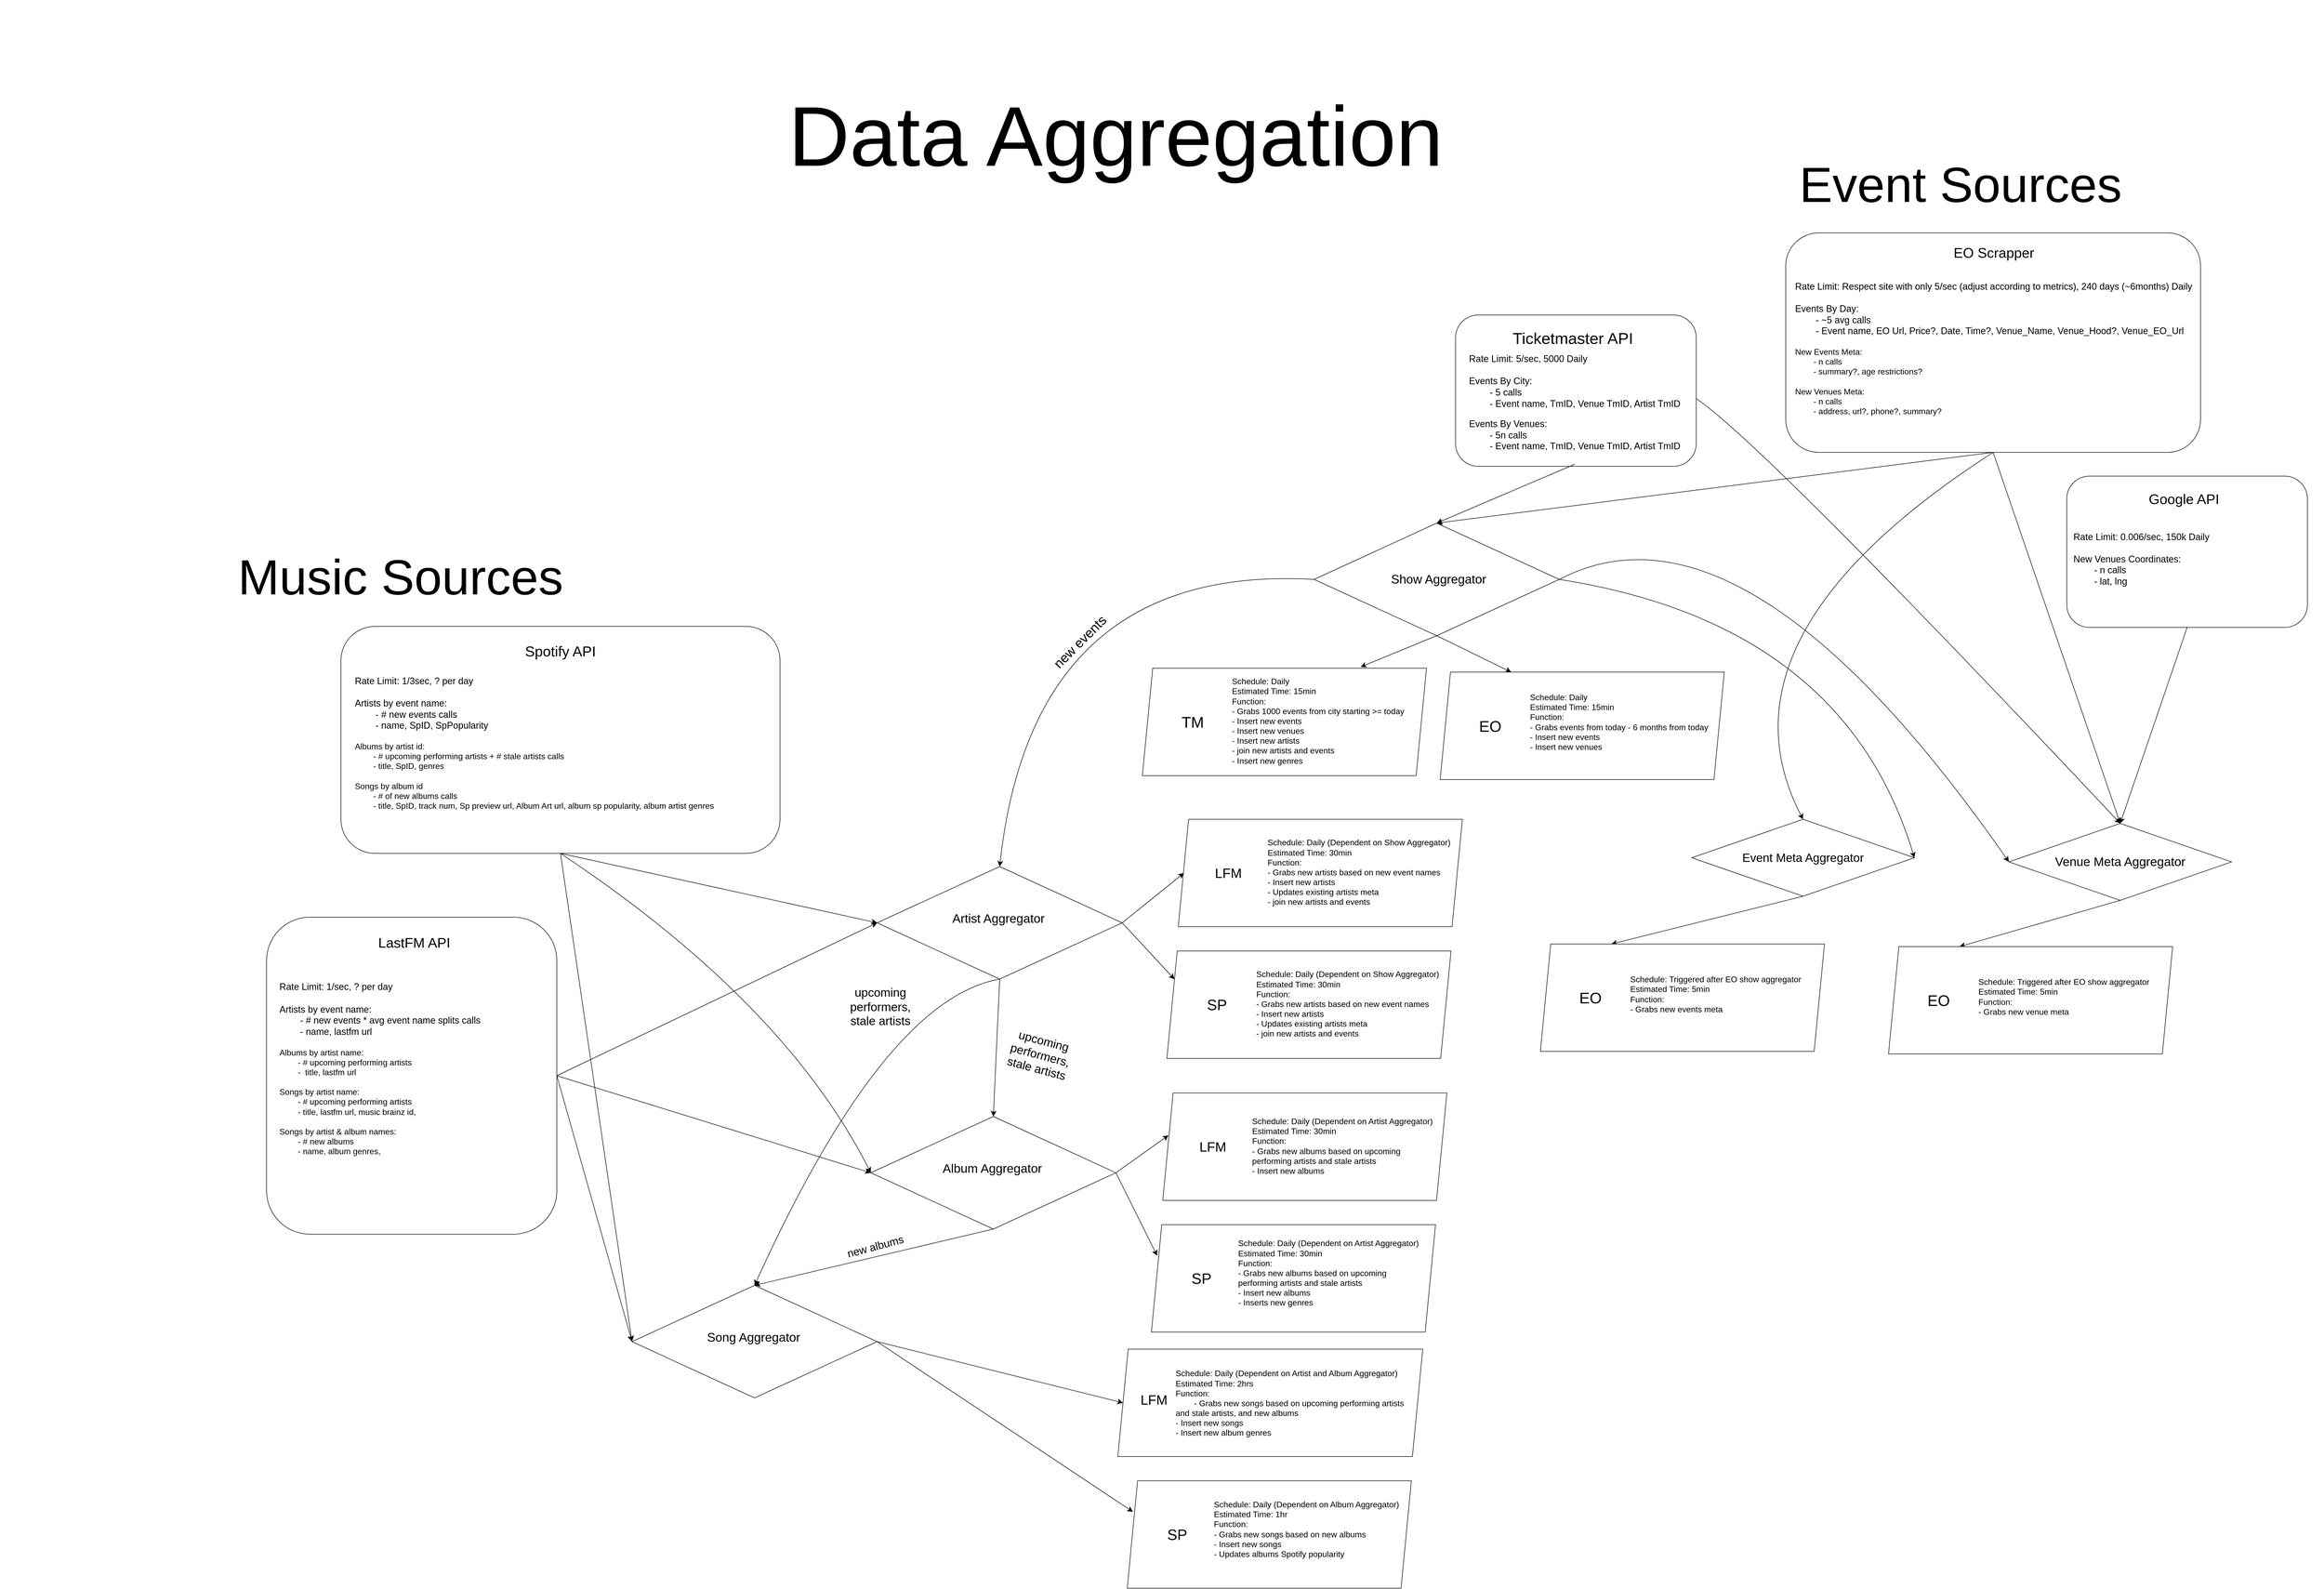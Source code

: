 <mxfile>
    <diagram id="7R0jdknlhqJP3lcYna-n" name="Page-1">
        <mxGraphModel dx="4154" dy="2015" grid="1" gridSize="10" guides="1" tooltips="0" connect="1" arrows="1" fold="1" page="0" pageScale="1" pageWidth="850" pageHeight="1100" math="0" shadow="0">
            <root>
                <mxCell id="0"/>
                <mxCell id="1" parent="0"/>
                <mxCell id="2" value="" style="rounded=1;whiteSpace=wrap;html=1;" vertex="1" parent="1">
                    <mxGeometry x="-96.25" y="-902" width="466" height="293" as="geometry"/>
                </mxCell>
                <mxCell id="3" style="edgeStyle=none;curved=1;rounded=0;orthogonalLoop=1;jettySize=auto;html=1;exitX=0.5;exitY=1;exitDx=0;exitDy=0;entryX=0.705;entryY=0.031;entryDx=0;entryDy=0;fontSize=12;startSize=8;endSize=8;entryPerimeter=0;" edge="1" parent="1" source="9" target="15">
                    <mxGeometry relative="1" as="geometry">
                        <mxPoint x="-16.75" y="-223" as="sourcePoint"/>
                    </mxGeometry>
                </mxCell>
                <mxCell id="4" style="edgeStyle=none;curved=1;rounded=0;orthogonalLoop=1;jettySize=auto;html=1;exitX=0.5;exitY=1;exitDx=0;exitDy=0;entryX=0.25;entryY=0;entryDx=0;entryDy=0;fontSize=12;startSize=8;endSize=8;" edge="1" parent="1" source="9" target="17">
                    <mxGeometry relative="1" as="geometry">
                        <mxPoint x="-16.75" y="-223" as="sourcePoint"/>
                    </mxGeometry>
                </mxCell>
                <mxCell id="5" style="edgeStyle=none;curved=1;rounded=0;orthogonalLoop=1;jettySize=auto;html=1;entryX=0.5;entryY=0;entryDx=0;entryDy=0;fontSize=12;startSize=8;endSize=8;exitX=0.5;exitY=1;exitDx=0;exitDy=0;" edge="1" parent="1" source="12" target="9">
                    <mxGeometry relative="1" as="geometry">
                        <mxPoint x="569" y="-454" as="sourcePoint"/>
                        <mxPoint x="499.25" y="-435" as="targetPoint"/>
                    </mxGeometry>
                </mxCell>
                <mxCell id="6" style="edgeStyle=none;curved=1;rounded=0;orthogonalLoop=1;jettySize=auto;html=1;exitX=1;exitY=0.5;exitDx=0;exitDy=0;entryX=1;entryY=0.5;entryDx=0;entryDy=0;fontSize=12;startSize=8;endSize=8;" edge="1" parent="1" source="9" target="27">
                    <mxGeometry relative="1" as="geometry">
                        <Array as="points">
                            <mxPoint x="656" y="-304"/>
                        </Array>
                    </mxGeometry>
                </mxCell>
                <mxCell id="7" style="edgeStyle=none;curved=1;rounded=0;orthogonalLoop=1;jettySize=auto;html=1;exitX=1;exitY=0.5;exitDx=0;exitDy=0;fontSize=12;startSize=8;endSize=8;entryX=0;entryY=0.5;entryDx=0;entryDy=0;" edge="1" parent="1" source="9" target="32">
                    <mxGeometry relative="1" as="geometry">
                        <Array as="points">
                            <mxPoint x="463" y="-577"/>
                        </Array>
                    </mxGeometry>
                </mxCell>
                <mxCell id="8" style="edgeStyle=none;curved=1;rounded=0;orthogonalLoop=1;jettySize=auto;html=1;exitX=0;exitY=0.5;exitDx=0;exitDy=0;entryX=0.5;entryY=0;entryDx=0;entryDy=0;fontSize=12;startSize=8;endSize=8;" edge="1" parent="1" source="9" target="45">
                    <mxGeometry relative="1" as="geometry">
                        <Array as="points">
                            <mxPoint x="-914" y="-421"/>
                        </Array>
                    </mxGeometry>
                </mxCell>
                <mxCell id="9" value="" style="rhombus;whiteSpace=wrap;html=1;" vertex="1" parent="1">
                    <mxGeometry x="-370" y="-499" width="474.5" height="218" as="geometry"/>
                </mxCell>
                <mxCell id="10" value="&lt;font style=&quot;font-size: 31px;&quot;&gt;Ticketmaster API&lt;/font&gt;" style="text;html=1;align=center;verticalAlign=middle;whiteSpace=wrap;rounded=0;fontSize=16;" vertex="1" parent="1">
                    <mxGeometry x="3.75" y="-898" width="254" height="81" as="geometry"/>
                </mxCell>
                <mxCell id="11" style="edgeStyle=none;curved=1;rounded=0;orthogonalLoop=1;jettySize=auto;html=1;exitX=1;exitY=0.5;exitDx=0;exitDy=0;entryX=0.5;entryY=0;entryDx=0;entryDy=0;fontSize=12;startSize=8;endSize=8;" edge="1" parent="1" source="12" target="32">
                    <mxGeometry relative="1" as="geometry">
                        <Array as="points">
                            <mxPoint x="496" y="-656"/>
                        </Array>
                    </mxGeometry>
                </mxCell>
                <mxCell id="12" value="&lt;p style=&quot;line-height: 120%;&quot;&gt;&lt;/p&gt;&lt;div style=&quot;font-size: 18px;&quot; align=&quot;left&quot;&gt;&lt;font style=&quot;font-size: 18px;&quot;&gt;Rate Limit: 5/sec, 5000 Daily&lt;/font&gt;&lt;/div&gt;&lt;div style=&quot;font-size: 18px;&quot; align=&quot;left&quot;&gt;&lt;br&gt;&lt;/div&gt;&lt;div style=&quot;font-size: 18px;&quot; align=&quot;left&quot;&gt;&lt;font style=&quot;font-size: 18px;&quot;&gt;Events By City:&lt;/font&gt;&lt;/div&gt;&lt;div style=&quot;font-size: 18px;&quot; align=&quot;left&quot;&gt;&lt;font style=&quot;font-size: 18px;&quot;&gt;&lt;span style=&quot;white-space: pre;&quot;&gt;&#9;&lt;/span&gt;- 5 calls&lt;/font&gt;&lt;/div&gt;&lt;div style=&quot;font-size: 18px;&quot; align=&quot;left&quot;&gt;&lt;font style=&quot;font-size: 18px;&quot;&gt;&lt;font style=&quot;font-size: 18px;&quot;&gt;&lt;span style=&quot;white-space: pre;&quot;&gt;&#9;&lt;/span&gt;- Event name, TmID, Venue TmID, Artist TmID&lt;/font&gt;&lt;font style=&quot;font-size: 18px;&quot;&gt;&lt;br&gt;&lt;/font&gt;&lt;/font&gt;&lt;/div&gt;&lt;p style=&quot;font-size: 18px;&quot;&gt;&lt;/p&gt;&lt;div style=&quot;font-size: 18px;&quot; align=&quot;left&quot;&gt;&lt;font style=&quot;font-size: 18px;&quot;&gt;Events By Venues:&lt;/font&gt;&lt;/div&gt;&lt;div style=&quot;font-size: 18px;&quot; align=&quot;left&quot;&gt;&lt;font style=&quot;font-size: 18px;&quot;&gt;&lt;span style=&quot;white-space: pre;&quot;&gt;&#9;&lt;/span&gt;- 5n calls&lt;/font&gt;&lt;/div&gt;&lt;div style=&quot;font-size: 18px;&quot; align=&quot;left&quot;&gt;&lt;font style=&quot;font-size: 18px;&quot;&gt;&lt;span style=&quot;white-space: pre;&quot;&gt;&#9;&lt;/span&gt;- Event name, TmID, Venue TmID, Artist TmID&lt;/font&gt;&lt;br&gt;&lt;/div&gt;" style="text;html=1;align=center;verticalAlign=middle;whiteSpace=wrap;rounded=0;fontSize=16;" vertex="1" parent="1">
                    <mxGeometry x="-101" y="-867" width="470.75" height="254" as="geometry"/>
                </mxCell>
                <mxCell id="13" value="&lt;font style=&quot;font-size: 24px;&quot;&gt;Show Aggregator&lt;/font&gt;" style="text;strokeColor=none;fillColor=none;html=1;align=center;verticalAlign=middle;whiteSpace=wrap;rounded=0;fontSize=16;" vertex="1" parent="1">
                    <mxGeometry x="-259" y="-426" width="260" height="72" as="geometry"/>
                </mxCell>
                <mxCell id="14" value="" style="shape=parallelogram;perimeter=parallelogramPerimeter;whiteSpace=wrap;html=1;fixedSize=1;" vertex="1" parent="1">
                    <mxGeometry x="-702.5" y="-218" width="550" height="208" as="geometry"/>
                </mxCell>
                <mxCell id="15" value="&lt;div&gt;Schedule: Daily&lt;/div&gt;&lt;div&gt;Estimated Time: 15min&lt;/div&gt;&lt;div&gt;Function:&lt;/div&gt;&lt;div&gt;- Grabs 1000 events from city starting &amp;gt;= today&lt;br&gt;&lt;/div&gt;&lt;div&gt;- Insert new events&lt;br&gt;&lt;/div&gt;&lt;div&gt;- Insert new venues &lt;br&gt;&lt;/div&gt;&lt;div&gt;- Insert new artists &lt;br&gt;&lt;/div&gt;&lt;div&gt;- join new artists and events&lt;br&gt;&lt;/div&gt;&lt;div&gt;- Insert new genres&lt;br&gt;&lt;/div&gt;" style="text;strokeColor=none;fillColor=none;html=1;align=left;verticalAlign=middle;whiteSpace=wrap;rounded=0;fontSize=16;" vertex="1" parent="1">
                    <mxGeometry x="-531.5" y="-227.5" width="357" height="223" as="geometry"/>
                </mxCell>
                <mxCell id="16" value="&lt;font style=&quot;font-size: 30px;&quot;&gt;TM&lt;/font&gt;" style="text;strokeColor=none;fillColor=none;html=1;align=center;verticalAlign=middle;whiteSpace=wrap;rounded=0;fontSize=16;" vertex="1" parent="1">
                    <mxGeometry x="-691.5" y="-158" width="172" height="88" as="geometry"/>
                </mxCell>
                <mxCell id="17" value="" style="shape=parallelogram;perimeter=parallelogramPerimeter;whiteSpace=wrap;html=1;fixedSize=1;" vertex="1" parent="1">
                    <mxGeometry x="-126" y="-210.5" width="550" height="208" as="geometry"/>
                </mxCell>
                <mxCell id="18" value="&lt;font style=&quot;font-size: 30px;&quot;&gt;EO&lt;/font&gt;" style="text;strokeColor=none;fillColor=none;html=1;align=center;verticalAlign=middle;whiteSpace=wrap;rounded=0;fontSize=16;" vertex="1" parent="1">
                    <mxGeometry x="-115" y="-150.5" width="172" height="88" as="geometry"/>
                </mxCell>
                <mxCell id="19" value="&lt;div&gt;Schedule: Daily&lt;/div&gt;&lt;div&gt;Estimated Time: 15min&lt;/div&gt;&lt;div&gt;Function:&lt;/div&gt;&lt;div&gt;- Grabs events from today - 6 months from today&lt;/div&gt;&lt;div&gt;- Insert new events&lt;br&gt;&lt;/div&gt;&lt;div&gt;- Insert new venues&lt;br&gt;&lt;/div&gt;" style="text;strokeColor=none;fillColor=none;html=1;align=left;verticalAlign=middle;whiteSpace=wrap;rounded=0;fontSize=16;" vertex="1" parent="1">
                    <mxGeometry x="46" y="-225.5" width="357" height="223" as="geometry"/>
                </mxCell>
                <mxCell id="20" style="edgeStyle=none;curved=1;rounded=0;orthogonalLoop=1;jettySize=auto;html=1;exitX=0.5;exitY=1;exitDx=0;exitDy=0;entryX=0.5;entryY=0;entryDx=0;entryDy=0;fontSize=12;startSize=8;endSize=8;" edge="1" parent="1" source="21" target="32">
                    <mxGeometry relative="1" as="geometry"/>
                </mxCell>
                <mxCell id="21" value="" style="rounded=1;whiteSpace=wrap;html=1;" vertex="1" parent="1">
                    <mxGeometry x="543" y="-1061" width="803" height="425" as="geometry"/>
                </mxCell>
                <mxCell id="22" value="&lt;font style=&quot;font-size: 27px;&quot;&gt;EO Scrapper&lt;/font&gt;" style="text;html=1;align=center;verticalAlign=middle;whiteSpace=wrap;rounded=0;fontSize=16;" vertex="1" parent="1">
                    <mxGeometry x="818.5" y="-1063" width="254" height="81" as="geometry"/>
                </mxCell>
                <mxCell id="23" style="edgeStyle=none;curved=1;rounded=0;orthogonalLoop=1;jettySize=auto;html=1;exitX=0.5;exitY=1;exitDx=0;exitDy=0;entryX=0.5;entryY=0;entryDx=0;entryDy=0;fontSize=12;startSize=8;endSize=8;" edge="1" parent="1" source="21" target="9">
                    <mxGeometry relative="1" as="geometry">
                        <mxPoint x="499.25" y="-435" as="targetPoint"/>
                    </mxGeometry>
                </mxCell>
                <mxCell id="24" style="edgeStyle=none;curved=1;rounded=0;orthogonalLoop=1;jettySize=auto;html=1;entryX=0.5;entryY=0;entryDx=0;entryDy=0;fontSize=12;startSize=8;endSize=8;exitX=0.5;exitY=1;exitDx=0;exitDy=0;" edge="1" parent="1" source="21" target="27">
                    <mxGeometry relative="1" as="geometry">
                        <mxPoint x="603" y="-604" as="sourcePoint"/>
                        <Array as="points">
                            <mxPoint x="392" y="-280"/>
                        </Array>
                    </mxGeometry>
                </mxCell>
                <mxCell id="25" value="&lt;p style=&quot;line-height: 120%;&quot;&gt;&lt;/p&gt;&lt;div style=&quot;font-size: 18px;&quot; align=&quot;left&quot;&gt;&lt;font style=&quot;font-size: 18px;&quot;&gt;Rate Limit: Respect site with only 5/sec (adjust according to metrics), 240 days (~6months) Daily&lt;br&gt;&lt;/font&gt;&lt;/div&gt;&lt;div style=&quot;font-size: 18px;&quot; align=&quot;left&quot;&gt;&lt;br&gt;&lt;/div&gt;&lt;div style=&quot;font-size: 18px;&quot; align=&quot;left&quot;&gt;&lt;font style=&quot;font-size: 18px;&quot;&gt;Events By Day:&lt;/font&gt;&lt;/div&gt;&lt;div style=&quot;font-size: 18px;&quot; align=&quot;left&quot;&gt;&lt;font style=&quot;font-size: 18px;&quot;&gt;&lt;span style=&quot;white-space: pre;&quot;&gt;&#9;&lt;/span&gt;- ~5 avg calls&lt;/font&gt;&lt;/div&gt;&lt;div style=&quot;font-size: 18px;&quot; align=&quot;left&quot;&gt;&lt;font style=&quot;font-size: 18px;&quot;&gt;&lt;font style=&quot;font-size: 18px;&quot;&gt;&lt;span style=&quot;white-space: pre;&quot;&gt;&#9;&lt;/span&gt;- Event name, EO Url, Price?, Date, Time?, Venue_Name&lt;/font&gt;&lt;font style=&quot;font-size: 18px;&quot;&gt;, Venue_Hood?, Venue_EO_Url&lt;br&gt;&lt;/font&gt;&lt;/font&gt;&lt;/div&gt;&lt;div align=&quot;left&quot;&gt;&lt;br&gt;&lt;/div&gt;&lt;div align=&quot;left&quot;&gt;New Events Meta:&lt;/div&gt;&lt;div align=&quot;left&quot;&gt;&lt;span style=&quot;white-space: pre;&quot;&gt;&#9;&lt;/span&gt;- n calls&lt;/div&gt;&lt;div align=&quot;left&quot;&gt;&lt;span style=&quot;white-space: pre;&quot;&gt;&#9;&lt;/span&gt;- summary?, age restrictions?&lt;/div&gt;&lt;div align=&quot;left&quot;&gt;&lt;br&gt;&lt;/div&gt;&lt;div align=&quot;left&quot;&gt;New Venues Meta:&lt;/div&gt;&lt;div align=&quot;left&quot;&gt;&lt;span style=&quot;white-space: pre;&quot;&gt;&#9;&lt;/span&gt;- n calls&lt;/div&gt;&lt;div align=&quot;left&quot;&gt;&lt;span style=&quot;white-space: pre;&quot;&gt;&#9;&lt;/span&gt;- address, url?, phone?, summary?&lt;br&gt;&lt;/div&gt;" style="text;html=1;align=center;verticalAlign=middle;whiteSpace=wrap;rounded=0;fontSize=16;" vertex="1" parent="1">
                    <mxGeometry x="556" y="-1035" width="779" height="379" as="geometry"/>
                </mxCell>
                <mxCell id="26" style="edgeStyle=none;curved=1;rounded=0;orthogonalLoop=1;jettySize=auto;html=1;exitX=0.5;exitY=1;exitDx=0;exitDy=0;entryX=0.25;entryY=0;entryDx=0;entryDy=0;fontSize=12;startSize=8;endSize=8;" edge="1" parent="1" source="27" target="28">
                    <mxGeometry relative="1" as="geometry"/>
                </mxCell>
                <mxCell id="27" value="&lt;font style=&quot;font-size: 23px;&quot;&gt;Event Meta Aggregator&lt;/font&gt;" style="rhombus;whiteSpace=wrap;html=1;" vertex="1" parent="1">
                    <mxGeometry x="361" y="74.5" width="431" height="149" as="geometry"/>
                </mxCell>
                <mxCell id="28" value="" style="shape=parallelogram;perimeter=parallelogramPerimeter;whiteSpace=wrap;html=1;fixedSize=1;" vertex="1" parent="1">
                    <mxGeometry x="68" y="316" width="550" height="208" as="geometry"/>
                </mxCell>
                <mxCell id="29" value="&lt;font style=&quot;font-size: 30px;&quot;&gt;EO&lt;/font&gt;" style="text;strokeColor=none;fillColor=none;html=1;align=center;verticalAlign=middle;whiteSpace=wrap;rounded=0;fontSize=16;" vertex="1" parent="1">
                    <mxGeometry x="79" y="376" width="172" height="88" as="geometry"/>
                </mxCell>
                <mxCell id="30" value="&lt;div&gt;Schedule: Triggered after EO show aggregator&lt;br&gt;&lt;/div&gt;&lt;div&gt;Estimated Time: 5min&lt;/div&gt;&lt;div&gt;Function:&lt;/div&gt;&lt;div&gt;- Grabs new events meta&lt;br&gt;&lt;/div&gt;" style="text;strokeColor=none;fillColor=none;html=1;align=left;verticalAlign=middle;whiteSpace=wrap;rounded=0;fontSize=16;" vertex="1" parent="1">
                    <mxGeometry x="240" y="301" width="357" height="223" as="geometry"/>
                </mxCell>
                <mxCell id="31" style="edgeStyle=none;curved=1;rounded=0;orthogonalLoop=1;jettySize=auto;html=1;exitX=0.5;exitY=1;exitDx=0;exitDy=0;entryX=0.25;entryY=0;entryDx=0;entryDy=0;fontSize=12;startSize=8;endSize=8;" edge="1" parent="1" source="32" target="33">
                    <mxGeometry relative="1" as="geometry"/>
                </mxCell>
                <mxCell id="32" value="&lt;font style=&quot;font-size: 24px;&quot;&gt;Venue Meta Aggregator&lt;/font&gt;" style="rhombus;whiteSpace=wrap;html=1;" vertex="1" parent="1">
                    <mxGeometry x="975" y="82.5" width="431" height="149" as="geometry"/>
                </mxCell>
                <mxCell id="33" value="" style="shape=parallelogram;perimeter=parallelogramPerimeter;whiteSpace=wrap;html=1;fixedSize=1;" vertex="1" parent="1">
                    <mxGeometry x="742" y="321" width="550" height="208" as="geometry"/>
                </mxCell>
                <mxCell id="34" value="&lt;font style=&quot;font-size: 30px;&quot;&gt;EO&lt;/font&gt;" style="text;strokeColor=none;fillColor=none;html=1;align=center;verticalAlign=middle;whiteSpace=wrap;rounded=0;fontSize=16;" vertex="1" parent="1">
                    <mxGeometry x="753" y="381" width="172" height="88" as="geometry"/>
                </mxCell>
                <mxCell id="35" value="&lt;div&gt;Schedule: Triggered after EO show aggregator&lt;br&gt;&lt;/div&gt;&lt;div&gt;Estimated Time: 5min&lt;/div&gt;&lt;div&gt;Function:&lt;/div&gt;&lt;div&gt;- Grabs new venue meta&lt;br&gt;&lt;/div&gt;" style="text;strokeColor=none;fillColor=none;html=1;align=left;verticalAlign=middle;whiteSpace=wrap;rounded=0;fontSize=16;" vertex="1" parent="1">
                    <mxGeometry x="914" y="306" width="357" height="223" as="geometry"/>
                </mxCell>
                <mxCell id="36" style="edgeStyle=none;curved=1;rounded=0;orthogonalLoop=1;jettySize=auto;html=1;exitX=0.5;exitY=1;exitDx=0;exitDy=0;entryX=0;entryY=0.5;entryDx=0;entryDy=0;fontSize=12;startSize=8;endSize=8;" edge="1" parent="1" source="39" target="45">
                    <mxGeometry relative="1" as="geometry"/>
                </mxCell>
                <mxCell id="37" style="edgeStyle=none;curved=1;rounded=0;orthogonalLoop=1;jettySize=auto;html=1;exitX=0.5;exitY=1;exitDx=0;exitDy=0;entryX=0;entryY=0.5;entryDx=0;entryDy=0;fontSize=12;startSize=8;endSize=8;" edge="1" parent="1" source="39" target="67">
                    <mxGeometry relative="1" as="geometry">
                        <Array as="points">
                            <mxPoint x="-1396" y="428"/>
                        </Array>
                    </mxGeometry>
                </mxCell>
                <mxCell id="38" style="edgeStyle=none;curved=1;rounded=0;orthogonalLoop=1;jettySize=auto;html=1;exitX=0.5;exitY=1;exitDx=0;exitDy=0;entryX=0;entryY=0.5;entryDx=0;entryDy=0;fontSize=12;startSize=8;endSize=8;" edge="1" parent="1" source="39" target="77">
                    <mxGeometry relative="1" as="geometry"/>
                </mxCell>
                <mxCell id="39" value="" style="rounded=1;whiteSpace=wrap;html=1;" vertex="1" parent="1">
                    <mxGeometry x="-2254" y="-299" width="850" height="439.5" as="geometry"/>
                </mxCell>
                <mxCell id="40" value="&lt;font style=&quot;font-size: 28px;&quot;&gt;Spotify API&lt;/font&gt;" style="text;html=1;align=center;verticalAlign=middle;whiteSpace=wrap;rounded=0;fontSize=16;" vertex="1" parent="1">
                    <mxGeometry x="-1973" y="-299" width="288" height="95" as="geometry"/>
                </mxCell>
                <mxCell id="41" value="&lt;p align=&quot;left&quot; style=&quot;line-height: 120%;&quot;&gt;&lt;/p&gt;&lt;div align=&quot;left&quot; style=&quot;font-size: 18px;&quot;&gt;&lt;font style=&quot;font-size: 18px;&quot;&gt;Rate Limit: 1/3sec, ? per day&lt;br&gt;&lt;/font&gt;&lt;/div&gt;&lt;div align=&quot;left&quot; style=&quot;font-size: 18px;&quot;&gt;&lt;br&gt;&lt;/div&gt;&lt;div align=&quot;left&quot; style=&quot;font-size: 18px;&quot;&gt;&lt;font style=&quot;font-size: 18px;&quot;&gt;Artists by event name:&lt;/font&gt;&lt;/div&gt;&lt;div align=&quot;left&quot; style=&quot;font-size: 18px;&quot;&gt;&lt;font style=&quot;font-size: 18px;&quot;&gt;&lt;span style=&quot;white-space: pre;&quot;&gt;&#9;&lt;/span&gt;- # new events calls&lt;/font&gt;&lt;/div&gt;&lt;div align=&quot;left&quot; style=&quot;font-size: 18px;&quot;&gt;&lt;font style=&quot;font-size: 18px;&quot;&gt;&lt;span style=&quot;white-space: pre;&quot;&gt;&#9;&lt;/span&gt;- name, SpID, SpPopularity&lt;br&gt;&lt;/font&gt;&lt;/div&gt;&lt;div align=&quot;left&quot;&gt;&lt;br&gt;&lt;/div&gt;&lt;div&gt;Albums by artist id:&lt;/div&gt;&lt;div&gt;&lt;span style=&quot;white-space: pre;&quot;&gt;&#9;&lt;/span&gt;- # upcoming performing artists + # stale artists calls&lt;br&gt;&lt;/div&gt;&lt;div&gt;&lt;span style=&quot;white-space: pre;&quot;&gt;&#9;&lt;/span&gt;- title, SpID, genres&lt;/div&gt;&lt;div&gt;&lt;br&gt;&lt;/div&gt;&lt;div&gt;Songs by album id&lt;/div&gt;&lt;div&gt;&lt;span style=&quot;white-space: pre;&quot;&gt;&#9;&lt;/span&gt;- # of new albums calls&lt;/div&gt;&lt;div&gt;&lt;span style=&quot;white-space: pre;&quot;&gt;&#9;&lt;/span&gt;- title, SpID, track num, Sp preview url, Album Art url, album sp popularity, album artist genres&lt;br&gt;&lt;/div&gt;" style="text;html=1;align=left;verticalAlign=middle;whiteSpace=wrap;rounded=0;fontSize=16;" vertex="1" parent="1">
                    <mxGeometry x="-2229" y="-271" width="926" height="379" as="geometry"/>
                </mxCell>
                <mxCell id="42" style="edgeStyle=none;curved=1;rounded=0;orthogonalLoop=1;jettySize=auto;html=1;exitX=1;exitY=0.5;exitDx=0;exitDy=0;entryX=0;entryY=0.5;entryDx=0;entryDy=0;fontSize=12;startSize=8;endSize=8;" edge="1" parent="1" source="45" target="63">
                    <mxGeometry relative="1" as="geometry"/>
                </mxCell>
                <mxCell id="43" style="edgeStyle=none;curved=1;rounded=0;orthogonalLoop=1;jettySize=auto;html=1;exitX=0.5;exitY=1;exitDx=0;exitDy=0;entryX=0.5;entryY=0;entryDx=0;entryDy=0;fontSize=12;startSize=8;endSize=8;" edge="1" parent="1" source="45" target="67">
                    <mxGeometry relative="1" as="geometry"/>
                </mxCell>
                <mxCell id="44" style="edgeStyle=none;curved=1;rounded=0;orthogonalLoop=1;jettySize=auto;html=1;exitX=0.5;exitY=1;exitDx=0;exitDy=0;entryX=0.5;entryY=0;entryDx=0;entryDy=0;fontSize=12;startSize=8;endSize=8;" edge="1" parent="1" source="45" target="77">
                    <mxGeometry relative="1" as="geometry">
                        <Array as="points">
                            <mxPoint x="-1202" y="423"/>
                        </Array>
                    </mxGeometry>
                </mxCell>
                <mxCell id="45" value="" style="rhombus;whiteSpace=wrap;html=1;" vertex="1" parent="1">
                    <mxGeometry x="-1216" y="166" width="474.5" height="218" as="geometry"/>
                </mxCell>
                <mxCell id="46" value="&lt;font style=&quot;font-size: 24px;&quot;&gt;Artist Aggregator&lt;/font&gt;" style="text;strokeColor=none;fillColor=none;html=1;align=center;verticalAlign=middle;whiteSpace=wrap;rounded=0;fontSize=16;" vertex="1" parent="1">
                    <mxGeometry x="-1111" y="231" width="260" height="72" as="geometry"/>
                </mxCell>
                <mxCell id="47" style="edgeStyle=none;curved=1;rounded=0;orthogonalLoop=1;jettySize=auto;html=1;exitX=0.5;exitY=1;exitDx=0;exitDy=0;entryX=0.5;entryY=0;entryDx=0;entryDy=0;fontSize=12;startSize=8;endSize=8;" edge="1" parent="1" source="48" target="32">
                    <mxGeometry relative="1" as="geometry"/>
                </mxCell>
                <mxCell id="48" value="" style="rounded=1;whiteSpace=wrap;html=1;" vertex="1" parent="1">
                    <mxGeometry x="1087" y="-590" width="466" height="293" as="geometry"/>
                </mxCell>
                <mxCell id="49" value="&lt;font style=&quot;font-size: 27px;&quot;&gt;Google API&lt;/font&gt;" style="text;html=1;align=center;verticalAlign=middle;whiteSpace=wrap;rounded=0;fontSize=16;" vertex="1" parent="1">
                    <mxGeometry x="1187" y="-586" width="254" height="81" as="geometry"/>
                </mxCell>
                <mxCell id="50" value="&lt;p align=&quot;left&quot; style=&quot;line-height: 120%;&quot;&gt;&lt;/p&gt;&lt;div align=&quot;left&quot; style=&quot;font-size: 18px;&quot;&gt;&lt;font style=&quot;font-size: 18px;&quot;&gt;Rate Limit: 0.006/sec, 150k Daily&lt;/font&gt;&lt;/div&gt;&lt;div align=&quot;left&quot; style=&quot;font-size: 18px;&quot;&gt;&lt;br&gt;&lt;/div&gt;&lt;div align=&quot;left&quot; style=&quot;font-size: 18px;&quot;&gt;&lt;font style=&quot;font-size: 18px;&quot;&gt;New Venues Coordinates:&lt;/font&gt;&lt;/div&gt;&lt;div align=&quot;left&quot; style=&quot;font-size: 18px;&quot;&gt;&lt;font style=&quot;font-size: 18px;&quot;&gt;&lt;span style=&quot;white-space: pre;&quot;&gt;&#9;&lt;/span&gt;- n calls&lt;/font&gt;&lt;/div&gt;&lt;div align=&quot;left&quot; style=&quot;font-size: 18px;&quot;&gt;&lt;font style=&quot;font-size: 18px;&quot;&gt;&lt;font style=&quot;font-size: 18px;&quot;&gt;&lt;span style=&quot;white-space: pre;&quot;&gt;&#9;&lt;/span&gt;- lat, lng&lt;/font&gt;&lt;font style=&quot;font-size: 18px;&quot;&gt;&lt;br&gt;&lt;/font&gt;&lt;/font&gt;&lt;/div&gt;" style="text;html=1;align=left;verticalAlign=middle;whiteSpace=wrap;rounded=0;fontSize=16;" vertex="1" parent="1">
                    <mxGeometry x="1098.25" y="-507" width="470.75" height="140" as="geometry"/>
                </mxCell>
                <mxCell id="51" style="edgeStyle=none;curved=1;rounded=0;orthogonalLoop=1;jettySize=auto;html=1;exitX=1;exitY=0.5;exitDx=0;exitDy=0;entryX=0;entryY=0.5;entryDx=0;entryDy=0;fontSize=12;startSize=8;endSize=8;" edge="1" parent="1" source="54" target="45">
                    <mxGeometry relative="1" as="geometry"/>
                </mxCell>
                <mxCell id="52" style="edgeStyle=none;curved=1;rounded=0;orthogonalLoop=1;jettySize=auto;html=1;exitX=1;exitY=0.5;exitDx=0;exitDy=0;entryX=0;entryY=0.5;entryDx=0;entryDy=0;fontSize=12;startSize=8;endSize=8;" edge="1" parent="1" source="54" target="67">
                    <mxGeometry relative="1" as="geometry"/>
                </mxCell>
                <mxCell id="53" style="edgeStyle=none;curved=1;rounded=0;orthogonalLoop=1;jettySize=auto;html=1;exitX=1;exitY=0.5;exitDx=0;exitDy=0;entryX=0;entryY=0.5;entryDx=0;entryDy=0;fontSize=12;startSize=8;endSize=8;" edge="1" parent="1" source="54" target="77">
                    <mxGeometry relative="1" as="geometry">
                        <Array as="points"/>
                    </mxGeometry>
                </mxCell>
                <mxCell id="54" value="" style="rounded=1;whiteSpace=wrap;html=1;" vertex="1" parent="1">
                    <mxGeometry x="-2398" y="264" width="562" height="614" as="geometry"/>
                </mxCell>
                <mxCell id="55" value="&lt;font style=&quot;font-size: 27px;&quot;&gt;LastFM API&lt;/font&gt;" style="text;html=1;align=center;verticalAlign=middle;whiteSpace=wrap;rounded=0;fontSize=16;" vertex="1" parent="1">
                    <mxGeometry x="-2256" y="266" width="288" height="95" as="geometry"/>
                </mxCell>
                <mxCell id="56" value="&lt;p align=&quot;left&quot; style=&quot;line-height: 120%;&quot;&gt;&lt;/p&gt;&lt;div align=&quot;left&quot; style=&quot;font-size: 18px;&quot;&gt;&lt;font style=&quot;font-size: 18px;&quot;&gt;Rate Limit: 1/sec, ? per day&lt;br&gt;&lt;/font&gt;&lt;/div&gt;&lt;div align=&quot;left&quot; style=&quot;font-size: 18px;&quot;&gt;&lt;br&gt;&lt;/div&gt;&lt;div align=&quot;left&quot; style=&quot;font-size: 18px;&quot;&gt;&lt;font style=&quot;font-size: 18px;&quot;&gt;Artists by event name:&lt;/font&gt;&lt;/div&gt;&lt;div align=&quot;left&quot; style=&quot;font-size: 18px;&quot;&gt;&lt;font style=&quot;font-size: 18px;&quot;&gt;&lt;span style=&quot;white-space: pre;&quot;&gt;&#9;&lt;/span&gt;- # new events * avg event name splits calls&lt;br&gt;&lt;/font&gt;&lt;/div&gt;&lt;div align=&quot;left&quot; style=&quot;font-size: 18px;&quot;&gt;&lt;font style=&quot;font-size: 18px;&quot;&gt;&lt;span style=&quot;white-space: pre;&quot;&gt;&#9;&lt;/span&gt;- name, lastfm url&lt;br&gt;&lt;/font&gt;&lt;/div&gt;&lt;div align=&quot;left&quot;&gt;&lt;br&gt;&lt;/div&gt;&lt;div&gt;Albums by artist name:&lt;/div&gt;&lt;div&gt;&lt;span style=&quot;white-space: pre;&quot;&gt;&#9;&lt;/span&gt;- # upcoming performing artists&lt;/div&gt;&lt;div&gt;&lt;span style=&quot;white-space: pre;&quot;&gt;&#9;&lt;/span&gt;-&amp;nbsp; title, lastfm url&lt;/div&gt;&lt;div&gt;&lt;br&gt;&lt;/div&gt;&lt;div&gt;Songs by artist name:&lt;/div&gt;&lt;div&gt;&lt;span style=&quot;white-space: pre;&quot;&gt;&#9;&lt;/span&gt;- # upcoming performing artists&lt;/div&gt;&lt;div&gt;&lt;span style=&quot;white-space: pre;&quot;&gt;&#9;&lt;/span&gt;- title, lastfm url, music brainz id,&lt;/div&gt;&lt;div&gt;&lt;br&gt;&lt;/div&gt;&lt;div&gt;Songs by artist &amp;amp; album names:&lt;/div&gt;&lt;div&gt;&lt;span style=&quot;white-space: pre;&quot;&gt;&#9;&lt;/span&gt;- # new albums&lt;/div&gt;&lt;div&gt;&lt;span style=&quot;white-space: pre;&quot;&gt;&#9;&lt;/span&gt;- name, album genres,&lt;br&gt;&lt;/div&gt;" style="text;html=1;align=left;verticalAlign=middle;whiteSpace=wrap;rounded=0;fontSize=16;" vertex="1" parent="1">
                    <mxGeometry x="-2375" y="364" width="505" height="371" as="geometry"/>
                </mxCell>
                <mxCell id="57" style="edgeStyle=none;curved=1;rounded=0;orthogonalLoop=1;jettySize=auto;html=1;exitX=1;exitY=0.5;exitDx=0;exitDy=0;entryX=0;entryY=0.25;entryDx=0;entryDy=0;fontSize=12;startSize=8;endSize=8;" edge="1" parent="1" source="45" target="58">
                    <mxGeometry relative="1" as="geometry">
                        <mxPoint x="-625.5" y="649" as="sourcePoint"/>
                    </mxGeometry>
                </mxCell>
                <mxCell id="58" value="" style="shape=parallelogram;perimeter=parallelogramPerimeter;whiteSpace=wrap;html=1;fixedSize=1;" vertex="1" parent="1">
                    <mxGeometry x="-655" y="329.5" width="550" height="208" as="geometry"/>
                </mxCell>
                <mxCell id="59" value="&lt;div&gt;Schedule: Daily (Dependent on Show Aggregator)&lt;br&gt;&lt;/div&gt;&lt;div&gt;Estimated Time: 30min&lt;/div&gt;&lt;div&gt;Function:&lt;/div&gt;&lt;div&gt;- Grabs new artists based on new event names&lt;br&gt;&lt;/div&gt;&lt;div&gt;- Insert new artists&lt;br&gt;&lt;/div&gt;&lt;div&gt;- Updates existing artists meta&lt;br&gt;&lt;/div&gt;&lt;div&gt;- join new artists and events&lt;br&gt;&lt;/div&gt;" style="text;strokeColor=none;fillColor=none;html=1;align=left;verticalAlign=middle;whiteSpace=wrap;rounded=0;fontSize=16;" vertex="1" parent="1">
                    <mxGeometry x="-484" y="320" width="357" height="223" as="geometry"/>
                </mxCell>
                <mxCell id="60" value="&lt;font style=&quot;font-size: 29px;&quot;&gt;SP&lt;/font&gt;" style="text;strokeColor=none;fillColor=none;html=1;align=center;verticalAlign=middle;whiteSpace=wrap;rounded=0;fontSize=16;" vertex="1" parent="1">
                    <mxGeometry x="-644" y="389.5" width="172" height="88" as="geometry"/>
                </mxCell>
                <mxCell id="61" value="" style="shape=parallelogram;perimeter=parallelogramPerimeter;whiteSpace=wrap;html=1;fixedSize=1;" vertex="1" parent="1">
                    <mxGeometry x="-633" y="74.5" width="550" height="208" as="geometry"/>
                </mxCell>
                <mxCell id="62" value="&lt;div&gt;Schedule: Daily (Dependent on Show Aggregator)&lt;br&gt;&lt;/div&gt;&lt;div&gt;Estimated Time: 30min&lt;/div&gt;&lt;div&gt;Function:&lt;/div&gt;&lt;div&gt;- Grabs new artists based on new event names&lt;br&gt;&lt;/div&gt;&lt;div&gt;- Insert new artists&lt;br&gt;&lt;/div&gt;&lt;div&gt;- Updates existing artists meta&lt;br&gt;&lt;/div&gt;&lt;div&gt;- join new artists and events&lt;br&gt;&lt;/div&gt;" style="text;strokeColor=none;fillColor=none;html=1;align=left;verticalAlign=middle;whiteSpace=wrap;rounded=0;fontSize=16;" vertex="1" parent="1">
                    <mxGeometry x="-462" y="65" width="357" height="223" as="geometry"/>
                </mxCell>
                <mxCell id="63" value="&lt;font style=&quot;font-size: 26px;&quot;&gt;LFM&lt;/font&gt;" style="text;strokeColor=none;fillColor=none;html=1;align=center;verticalAlign=middle;whiteSpace=wrap;rounded=0;fontSize=16;" vertex="1" parent="1">
                    <mxGeometry x="-622" y="134.5" width="172" height="88" as="geometry"/>
                </mxCell>
                <mxCell id="64" style="edgeStyle=none;curved=1;rounded=0;orthogonalLoop=1;jettySize=auto;html=1;exitX=1;exitY=0.5;exitDx=0;exitDy=0;entryX=0;entryY=0.25;entryDx=0;entryDy=0;fontSize=12;startSize=8;endSize=8;" edge="1" parent="1" source="67" target="73">
                    <mxGeometry relative="1" as="geometry"/>
                </mxCell>
                <mxCell id="65" style="edgeStyle=none;curved=1;rounded=0;orthogonalLoop=1;jettySize=auto;html=1;exitX=1;exitY=0.5;exitDx=0;exitDy=0;entryX=0;entryY=0;entryDx=0;entryDy=0;fontSize=12;startSize=8;endSize=8;" edge="1" parent="1" source="67" target="70">
                    <mxGeometry relative="1" as="geometry"/>
                </mxCell>
                <mxCell id="66" style="edgeStyle=none;curved=1;rounded=0;orthogonalLoop=1;jettySize=auto;html=1;exitX=0.5;exitY=1;exitDx=0;exitDy=0;entryX=0.5;entryY=0;entryDx=0;entryDy=0;fontSize=12;startSize=8;endSize=8;" edge="1" parent="1" source="67" target="77">
                    <mxGeometry relative="1" as="geometry"/>
                </mxCell>
                <mxCell id="67" value="" style="rhombus;whiteSpace=wrap;html=1;" vertex="1" parent="1">
                    <mxGeometry x="-1228.25" y="650" width="474.5" height="218" as="geometry"/>
                </mxCell>
                <mxCell id="68" value="&lt;font style=&quot;font-size: 24px;&quot;&gt;Album&lt;/font&gt;&lt;font style=&quot;font-size: 24px;&quot;&gt; Aggregator&lt;/font&gt;" style="text;strokeColor=none;fillColor=none;html=1;align=center;verticalAlign=middle;whiteSpace=wrap;rounded=0;fontSize=16;" vertex="1" parent="1">
                    <mxGeometry x="-1123.25" y="715" width="260" height="72" as="geometry"/>
                </mxCell>
                <mxCell id="69" value="" style="shape=parallelogram;perimeter=parallelogramPerimeter;whiteSpace=wrap;html=1;fixedSize=1;" vertex="1" parent="1">
                    <mxGeometry x="-685" y="859.5" width="550" height="208" as="geometry"/>
                </mxCell>
                <mxCell id="70" value="&lt;font style=&quot;font-size: 29px;&quot;&gt;SP&lt;/font&gt;" style="text;strokeColor=none;fillColor=none;html=1;align=center;verticalAlign=middle;whiteSpace=wrap;rounded=0;fontSize=16;" vertex="1" parent="1">
                    <mxGeometry x="-674" y="919.5" width="172" height="88" as="geometry"/>
                </mxCell>
                <mxCell id="71" value="" style="shape=parallelogram;perimeter=parallelogramPerimeter;whiteSpace=wrap;html=1;fixedSize=1;" vertex="1" parent="1">
                    <mxGeometry x="-663" y="604.5" width="550" height="208" as="geometry"/>
                </mxCell>
                <mxCell id="72" value="&lt;div&gt;Schedule: Daily (Dependent on Artist Aggregator)&lt;br&gt;&lt;/div&gt;&lt;div&gt;Estimated Time: 30min&lt;/div&gt;&lt;div&gt;Function:&lt;/div&gt;&lt;div&gt;- Grabs new albums based on upcoming performing artists and stale artists&lt;br&gt;&lt;/div&gt;&lt;div&gt;- Insert new albums&lt;br&gt;&lt;/div&gt;" style="text;strokeColor=none;fillColor=none;html=1;align=left;verticalAlign=middle;whiteSpace=wrap;rounded=0;fontSize=16;" vertex="1" parent="1">
                    <mxGeometry x="-492" y="595" width="357" height="223" as="geometry"/>
                </mxCell>
                <mxCell id="73" value="&lt;font style=&quot;font-size: 26px;&quot;&gt;LFM&lt;/font&gt;" style="text;strokeColor=none;fillColor=none;html=1;align=center;verticalAlign=middle;whiteSpace=wrap;rounded=0;fontSize=16;" vertex="1" parent="1">
                    <mxGeometry x="-652" y="664.5" width="172" height="88" as="geometry"/>
                </mxCell>
                <mxCell id="74" value="&lt;div&gt;Schedule: Daily (Dependent on Artist Aggregator)&lt;br&gt;&lt;/div&gt;&lt;div&gt;Estimated Time: 30min&lt;/div&gt;&lt;div&gt;Function:&lt;/div&gt;&lt;div&gt;- Grabs new albums based on upcoming performing artists and stale artists&lt;br&gt;&lt;/div&gt;&lt;div&gt;- Insert new albums&lt;/div&gt;&lt;div&gt;- Inserts new genres&lt;br&gt;&lt;/div&gt;" style="text;strokeColor=none;fillColor=none;html=1;align=left;verticalAlign=middle;whiteSpace=wrap;rounded=0;fontSize=16;" vertex="1" parent="1">
                    <mxGeometry x="-519.5" y="841" width="357" height="223" as="geometry"/>
                </mxCell>
                <mxCell id="75" style="edgeStyle=none;curved=1;rounded=0;orthogonalLoop=1;jettySize=auto;html=1;exitX=1;exitY=0.5;exitDx=0;exitDy=0;fontSize=12;startSize=8;endSize=8;entryX=0;entryY=0.5;entryDx=0;entryDy=0;" edge="1" parent="1" source="77" target="81">
                    <mxGeometry relative="1" as="geometry"/>
                </mxCell>
                <mxCell id="76" style="edgeStyle=none;curved=1;rounded=0;orthogonalLoop=1;jettySize=auto;html=1;exitX=1;exitY=0.5;exitDx=0;exitDy=0;entryX=0;entryY=0;entryDx=0;entryDy=0;fontSize=12;startSize=8;endSize=8;" edge="1" parent="1" source="77" target="80">
                    <mxGeometry relative="1" as="geometry"/>
                </mxCell>
                <mxCell id="77" value="" style="rhombus;whiteSpace=wrap;html=1;" vertex="1" parent="1">
                    <mxGeometry x="-1690.5" y="977" width="474.5" height="218" as="geometry"/>
                </mxCell>
                <mxCell id="78" value="&lt;font style=&quot;font-size: 24px;&quot;&gt;Song&lt;font style=&quot;font-size: 24px;&quot;&gt; Aggregator&lt;/font&gt;&lt;/font&gt;" style="text;strokeColor=none;fillColor=none;html=1;align=center;verticalAlign=middle;whiteSpace=wrap;rounded=0;fontSize=16;" vertex="1" parent="1">
                    <mxGeometry x="-1585.5" y="1042" width="260" height="72" as="geometry"/>
                </mxCell>
                <mxCell id="79" value="" style="shape=parallelogram;perimeter=parallelogramPerimeter;whiteSpace=wrap;html=1;fixedSize=1;" vertex="1" parent="1">
                    <mxGeometry x="-731.75" y="1355.5" width="550" height="208" as="geometry"/>
                </mxCell>
                <mxCell id="80" value="&lt;font style=&quot;font-size: 29px;&quot;&gt;SP&lt;/font&gt;" style="text;strokeColor=none;fillColor=none;html=1;align=center;verticalAlign=middle;whiteSpace=wrap;rounded=0;fontSize=16;" vertex="1" parent="1">
                    <mxGeometry x="-720.75" y="1415.5" width="172" height="88" as="geometry"/>
                </mxCell>
                <mxCell id="81" value="" style="shape=parallelogram;perimeter=parallelogramPerimeter;whiteSpace=wrap;html=1;fixedSize=1;" vertex="1" parent="1">
                    <mxGeometry x="-750" y="1100.5" width="590.25" height="208" as="geometry"/>
                </mxCell>
                <mxCell id="82" value="&lt;div&gt;Schedule: Daily (Dependent on Artist and Album Aggregator)&lt;br&gt;&lt;/div&gt;&lt;div&gt;Estimated Time: 2hrs&lt;/div&gt;&lt;div&gt;Function:&lt;/div&gt;&lt;div&gt;&lt;span style=&quot;white-space: pre;&quot;&gt;&#9;&lt;/span&gt;- Grabs new songs based on upcoming performing artists and stale artists, and new albums&lt;br&gt;&lt;/div&gt;&lt;div&gt;- Insert new songs&lt;br&gt;&lt;/div&gt;&lt;div&gt;- Insert new album genres&lt;br&gt;&lt;/div&gt;" style="text;strokeColor=none;fillColor=none;html=1;align=left;verticalAlign=middle;whiteSpace=wrap;rounded=0;fontSize=16;" vertex="1" parent="1">
                    <mxGeometry x="-640.37" y="1093" width="460.75" height="223" as="geometry"/>
                </mxCell>
                <mxCell id="83" value="&lt;font style=&quot;font-size: 26px;&quot;&gt;LFM&lt;/font&gt;" style="text;strokeColor=none;fillColor=none;html=1;align=center;verticalAlign=middle;whiteSpace=wrap;rounded=0;fontSize=16;" vertex="1" parent="1">
                    <mxGeometry x="-737.25" y="1155" width="114" height="88" as="geometry"/>
                </mxCell>
                <mxCell id="84" value="&lt;div&gt;Schedule: Daily (Dependent on Album Aggregator)&lt;br&gt;&lt;/div&gt;&lt;div&gt;Estimated Time: 1hr&lt;/div&gt;&lt;div&gt;Function:&lt;/div&gt;&lt;div&gt;- Grabs new songs based on new albums&lt;br&gt;&lt;/div&gt;&lt;div&gt;- Insert new songs&lt;br&gt;&lt;/div&gt;&lt;div&gt;- Updates albums Spotify popularity&lt;br&gt;&lt;/div&gt;" style="text;strokeColor=none;fillColor=none;html=1;align=left;verticalAlign=middle;whiteSpace=wrap;rounded=0;fontSize=16;" vertex="1" parent="1">
                    <mxGeometry x="-566.25" y="1337" width="381.25" height="223" as="geometry"/>
                </mxCell>
                <mxCell id="85" value="&lt;font style=&quot;font-size: 26px;&quot;&gt;new events&lt;/font&gt;" style="text;strokeColor=none;fillColor=none;html=1;align=center;verticalAlign=middle;whiteSpace=wrap;rounded=0;fontSize=16;rotation=-45;" vertex="1" parent="1">
                    <mxGeometry x="-920" y="-321" width="193" height="103" as="geometry"/>
                </mxCell>
                <mxCell id="86" value="&lt;div style=&quot;font-size: 23px;&quot;&gt;&lt;font style=&quot;font-size: 23px;&quot;&gt;upcoming performers,&lt;/font&gt;&lt;/div&gt;&lt;div style=&quot;font-size: 23px;&quot;&gt;&lt;font style=&quot;font-size: 23px;&quot;&gt;&lt;font style=&quot;font-size: 23px;&quot;&gt;stale artists&lt;/font&gt;&lt;font style=&quot;font-size: 23px;&quot;&gt;&lt;br&gt;&lt;/font&gt;&lt;/font&gt;&lt;/div&gt;" style="text;strokeColor=none;fillColor=none;html=1;align=center;verticalAlign=middle;whiteSpace=wrap;rounded=0;fontSize=16;rotation=15;" vertex="1" parent="1">
                    <mxGeometry x="-982" y="437" width="163" height="188.5" as="geometry"/>
                </mxCell>
                <mxCell id="87" value="&lt;font style=&quot;font-size: 21px;&quot;&gt;new albums&lt;/font&gt;" style="text;strokeColor=none;fillColor=none;html=1;align=center;verticalAlign=middle;whiteSpace=wrap;rounded=0;fontSize=16;rotation=-15;" vertex="1" parent="1">
                    <mxGeometry x="-1311" y="863" width="183" height="75" as="geometry"/>
                </mxCell>
                <mxCell id="88" value="&lt;div style=&quot;font-size: 23px;&quot;&gt;&lt;font style=&quot;font-size: 23px;&quot;&gt;upcoming performers,&lt;/font&gt;&lt;/div&gt;&lt;div style=&quot;font-size: 23px;&quot;&gt;&lt;font style=&quot;font-size: 23px;&quot;&gt;&lt;font style=&quot;font-size: 23px;&quot;&gt;stale artists&lt;/font&gt;&lt;font style=&quot;font-size: 23px;&quot;&gt;&lt;br&gt;&lt;/font&gt;&lt;/font&gt;&lt;/div&gt;" style="text;strokeColor=none;fillColor=none;html=1;align=center;verticalAlign=middle;whiteSpace=wrap;rounded=0;fontSize=16;rotation=0;" vertex="1" parent="1">
                    <mxGeometry x="-1291" y="344" width="163" height="188.5" as="geometry"/>
                </mxCell>
                <mxCell id="89" value="&lt;font style=&quot;font-size: 164px;&quot;&gt;Data Aggregation&lt;/font&gt;" style="text;html=1;align=center;verticalAlign=middle;whiteSpace=wrap;rounded=0;fontSize=16;" vertex="1" parent="1">
                    <mxGeometry x="-2914" y="-1512" width="4320" height="530" as="geometry"/>
                </mxCell>
                <mxCell id="90" value="&lt;font style=&quot;font-size: 96px;&quot;&gt;Music Sources&lt;/font&gt;" style="text;html=1;align=center;verticalAlign=middle;whiteSpace=wrap;rounded=0;fontSize=16;" vertex="1" parent="1">
                    <mxGeometry x="-2841" y="-660" width="1405" height="530" as="geometry"/>
                </mxCell>
                <mxCell id="91" value="&lt;font style=&quot;font-size: 96px;&quot;&gt;Event&lt;font style=&quot;font-size: 96px;&quot;&gt; Sources&lt;/font&gt;&lt;/font&gt;" style="text;html=1;align=center;verticalAlign=middle;whiteSpace=wrap;rounded=0;fontSize=16;" vertex="1" parent="1">
                    <mxGeometry x="179" y="-1420" width="1405" height="530" as="geometry"/>
                </mxCell>
            </root>
        </mxGraphModel>
    </diagram>
</mxfile>